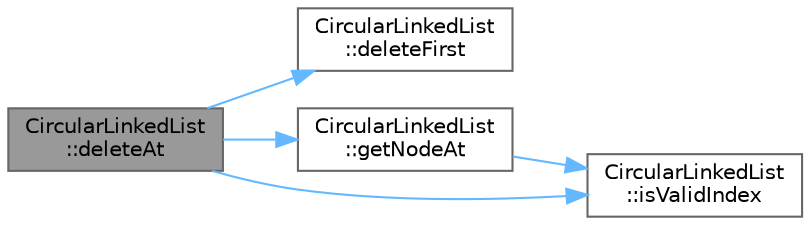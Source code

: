digraph "CircularLinkedList::deleteAt"
{
 // INTERACTIVE_SVG=YES
 // LATEX_PDF_SIZE
  bgcolor="transparent";
  edge [fontname=Helvetica,fontsize=10,labelfontname=Helvetica,labelfontsize=10];
  node [fontname=Helvetica,fontsize=10,shape=box,height=0.2,width=0.4];
  rankdir="LR";
  Node1 [id="Node000001",label="CircularLinkedList\l::deleteAt",height=0.2,width=0.4,color="gray40", fillcolor="grey60", style="filled", fontcolor="black",tooltip=" "];
  Node1 -> Node2 [id="edge1_Node000001_Node000002",color="steelblue1",style="solid",tooltip=" "];
  Node2 [id="Node000002",label="CircularLinkedList\l::deleteFirst",height=0.2,width=0.4,color="grey40", fillcolor="white", style="filled",URL="$class_circular_linked_list.html#a80a412bc8fa482caf292f88415841bde",tooltip=" "];
  Node1 -> Node3 [id="edge2_Node000001_Node000003",color="steelblue1",style="solid",tooltip=" "];
  Node3 [id="Node000003",label="CircularLinkedList\l::getNodeAt",height=0.2,width=0.4,color="grey40", fillcolor="white", style="filled",URL="$class_circular_linked_list.html#a601778f9eb1521fd88df6c4180fbce58",tooltip=" "];
  Node3 -> Node4 [id="edge3_Node000003_Node000004",color="steelblue1",style="solid",tooltip=" "];
  Node4 [id="Node000004",label="CircularLinkedList\l::isValidIndex",height=0.2,width=0.4,color="grey40", fillcolor="white", style="filled",URL="$class_circular_linked_list.html#a5243656d51b5a02dfa8c2d0146126a46",tooltip=" "];
  Node1 -> Node4 [id="edge4_Node000001_Node000004",color="steelblue1",style="solid",tooltip=" "];
}
